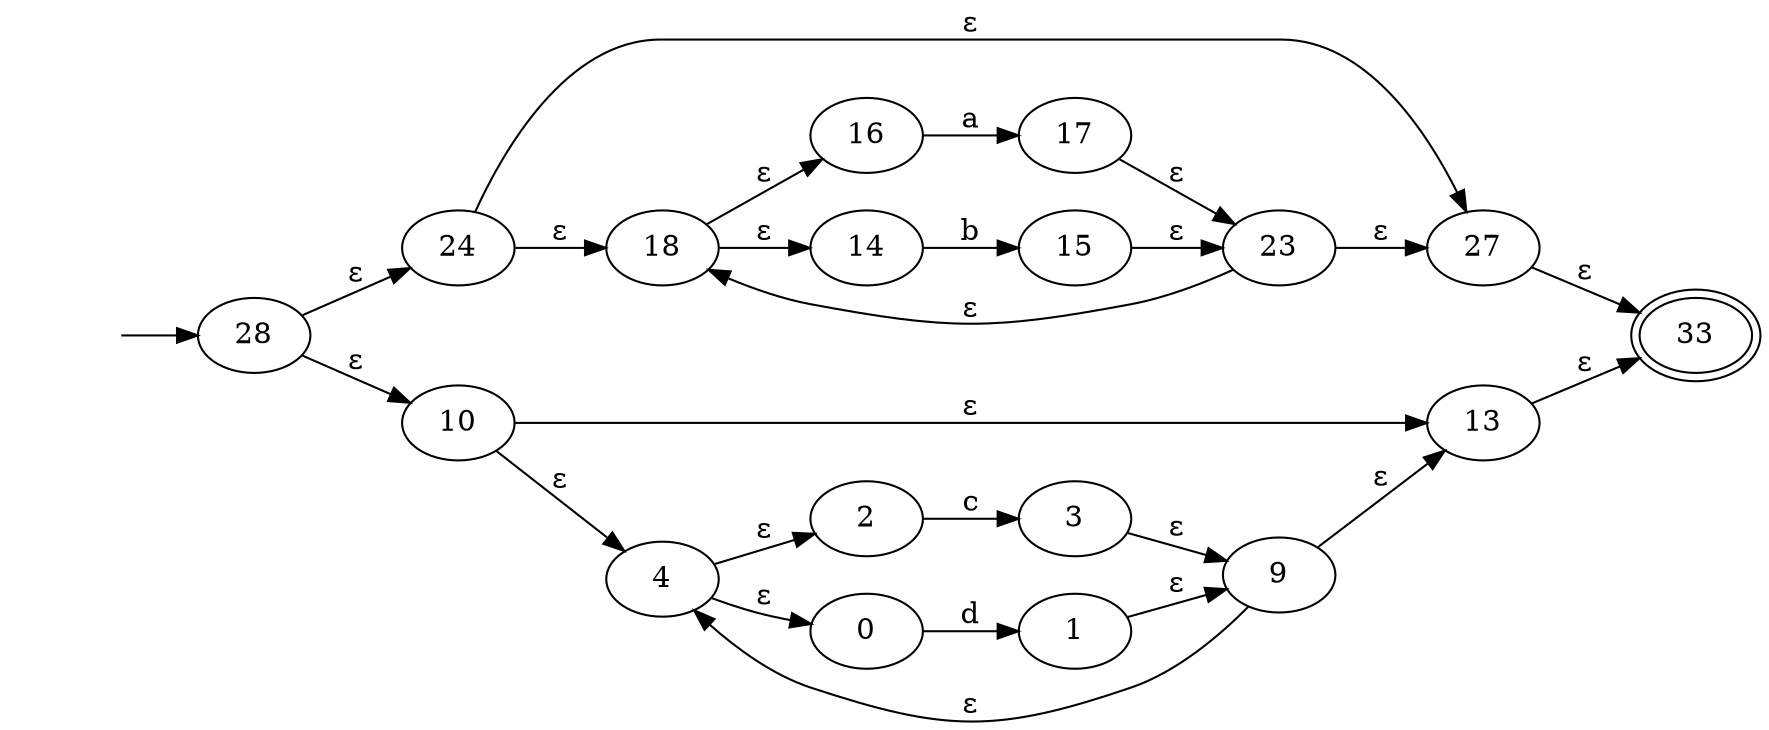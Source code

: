 digraph {
	graph [rankdir=LR]
	inicio [label="" shape=none]
	28
	inicio -> 28
	28 -> 24 [label="ε"]
	28 -> 10 [label="ε"]
	24
	24 -> 27 [label="ε"]
	24 -> 18 [label="ε"]
	10
	10 -> 13 [label="ε"]
	10 -> 4 [label="ε"]
	27
	27 -> 33 [label="ε"]
	18
	18 -> 16 [label="ε"]
	18 -> 14 [label="ε"]
	13
	13 -> 33 [label="ε"]
	4
	4 -> 2 [label="ε"]
	4 -> 0 [label="ε"]
	33 [peripheries=2]
	16
	16 -> 17 [label=a]
	14
	14 -> 15 [label=b]
	2
	2 -> 3 [label=c]
	0
	0 -> 1 [label=d]
	17
	17 -> 23 [label="ε"]
	15
	15 -> 23 [label="ε"]
	3
	3 -> 9 [label="ε"]
	1
	1 -> 9 [label="ε"]
	23
	23 -> 18 [label="ε"]
	23 -> 27 [label="ε"]
	9
	9 -> 4 [label="ε"]
	9 -> 13 [label="ε"]
}
